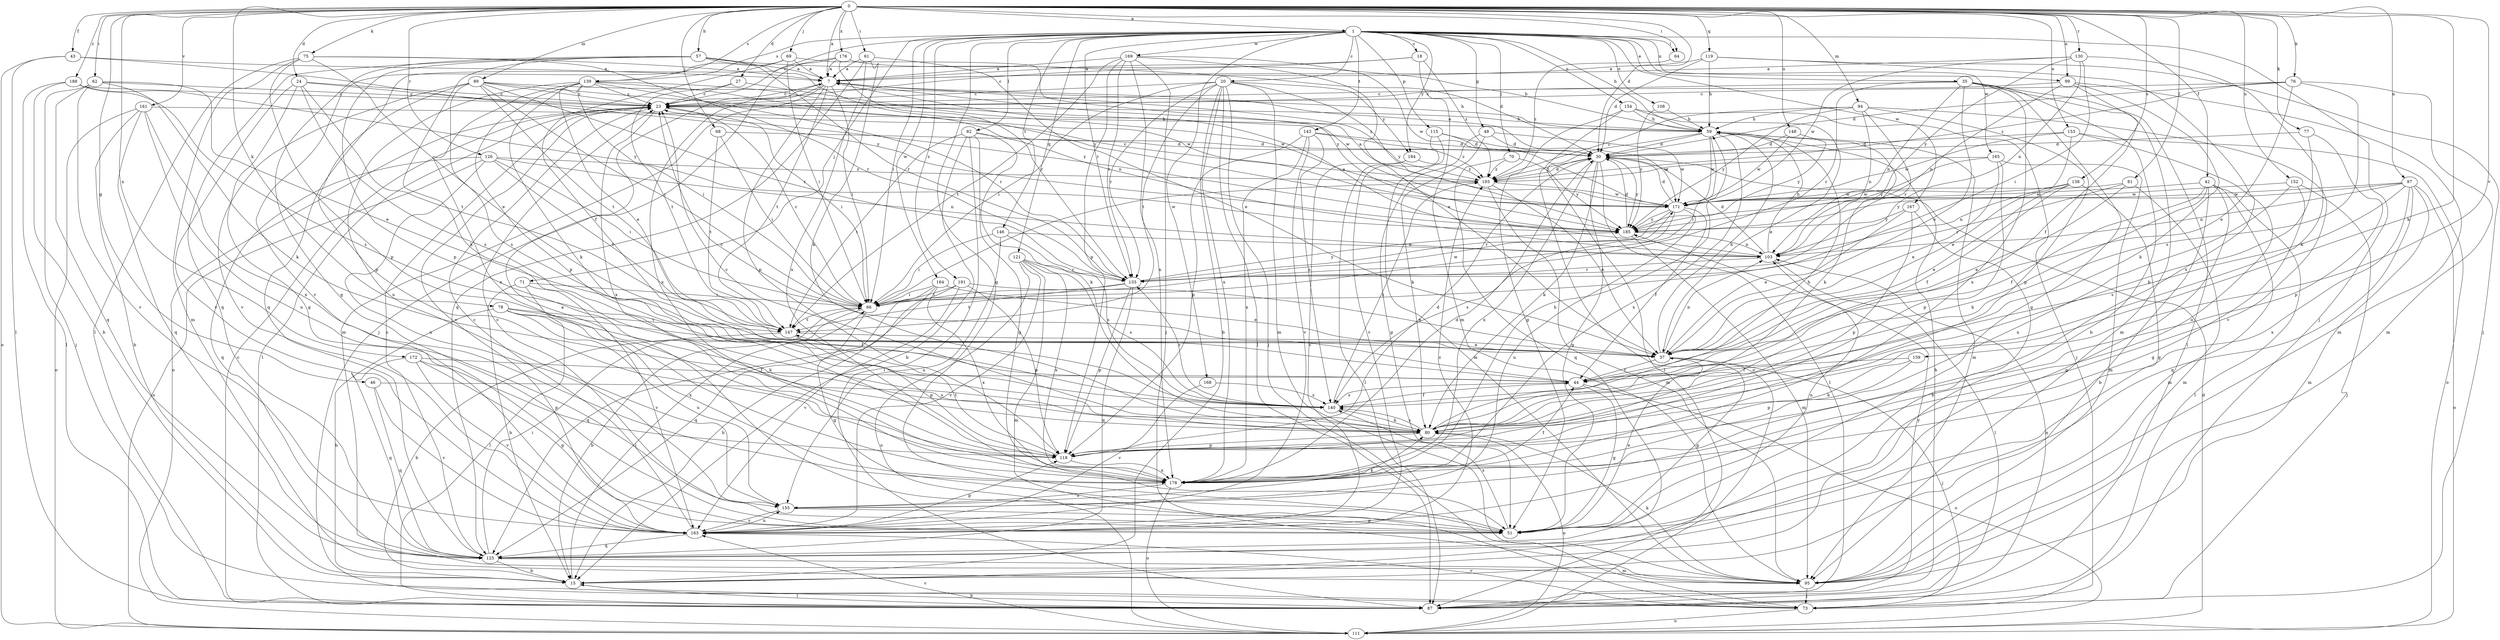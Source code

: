 strict digraph  {
0;
1;
7;
15;
18;
20;
23;
24;
27;
30;
35;
37;
42;
43;
44;
46;
48;
51;
57;
59;
61;
62;
64;
66;
68;
69;
70;
71;
73;
75;
76;
77;
78;
80;
81;
82;
87;
89;
94;
95;
97;
99;
103;
108;
111;
115;
118;
119;
121;
125;
126;
130;
133;
138;
139;
140;
143;
146;
147;
148;
152;
153;
154;
155;
159;
161;
163;
164;
165;
167;
168;
169;
171;
172;
176;
178;
184;
185;
188;
191;
193;
0 -> 1  [label=a];
0 -> 7  [label=a];
0 -> 24  [label=d];
0 -> 27  [label=d];
0 -> 30  [label=d];
0 -> 42  [label=f];
0 -> 43  [label=f];
0 -> 46  [label=g];
0 -> 57  [label=h];
0 -> 61  [label=i];
0 -> 62  [label=i];
0 -> 64  [label=i];
0 -> 68  [label=j];
0 -> 69  [label=j];
0 -> 75  [label=k];
0 -> 76  [label=k];
0 -> 77  [label=k];
0 -> 78  [label=k];
0 -> 80  [label=k];
0 -> 81  [label=l];
0 -> 89  [label=m];
0 -> 94  [label=m];
0 -> 97  [label=n];
0 -> 99  [label=n];
0 -> 119  [label=q];
0 -> 126  [label=r];
0 -> 130  [label=r];
0 -> 138  [label=s];
0 -> 139  [label=s];
0 -> 148  [label=u];
0 -> 152  [label=u];
0 -> 153  [label=u];
0 -> 159  [label=v];
0 -> 161  [label=v];
0 -> 172  [label=x];
0 -> 176  [label=x];
0 -> 188  [label=z];
1 -> 18  [label=c];
1 -> 20  [label=c];
1 -> 23  [label=c];
1 -> 35  [label=e];
1 -> 48  [label=g];
1 -> 51  [label=g];
1 -> 59  [label=h];
1 -> 64  [label=i];
1 -> 66  [label=i];
1 -> 70  [label=j];
1 -> 71  [label=j];
1 -> 73  [label=j];
1 -> 82  [label=l];
1 -> 99  [label=n];
1 -> 108  [label=o];
1 -> 115  [label=p];
1 -> 121  [label=q];
1 -> 133  [label=r];
1 -> 139  [label=s];
1 -> 143  [label=t];
1 -> 146  [label=t];
1 -> 154  [label=u];
1 -> 164  [label=w];
1 -> 165  [label=w];
1 -> 167  [label=w];
1 -> 168  [label=w];
1 -> 169  [label=w];
1 -> 184  [label=y];
1 -> 191  [label=z];
7 -> 23  [label=c];
7 -> 66  [label=i];
7 -> 95  [label=m];
7 -> 118  [label=p];
7 -> 147  [label=t];
7 -> 178  [label=x];
7 -> 193  [label=z];
15 -> 66  [label=i];
15 -> 87  [label=l];
18 -> 7  [label=a];
18 -> 23  [label=c];
18 -> 95  [label=m];
18 -> 193  [label=z];
20 -> 15  [label=b];
20 -> 23  [label=c];
20 -> 66  [label=i];
20 -> 73  [label=j];
20 -> 87  [label=l];
20 -> 95  [label=m];
20 -> 133  [label=r];
20 -> 147  [label=t];
20 -> 178  [label=x];
20 -> 184  [label=y];
20 -> 185  [label=y];
23 -> 59  [label=h];
23 -> 66  [label=i];
23 -> 87  [label=l];
23 -> 111  [label=o];
23 -> 163  [label=v];
23 -> 178  [label=x];
24 -> 23  [label=c];
24 -> 51  [label=g];
24 -> 140  [label=s];
24 -> 147  [label=t];
24 -> 163  [label=v];
24 -> 185  [label=y];
27 -> 23  [label=c];
27 -> 66  [label=i];
27 -> 171  [label=w];
30 -> 7  [label=a];
30 -> 51  [label=g];
30 -> 80  [label=k];
30 -> 87  [label=l];
30 -> 178  [label=x];
30 -> 185  [label=y];
30 -> 193  [label=z];
35 -> 15  [label=b];
35 -> 23  [label=c];
35 -> 37  [label=e];
35 -> 51  [label=g];
35 -> 87  [label=l];
35 -> 95  [label=m];
35 -> 103  [label=n];
35 -> 133  [label=r];
35 -> 178  [label=x];
37 -> 44  [label=f];
37 -> 51  [label=g];
37 -> 59  [label=h];
37 -> 73  [label=j];
37 -> 103  [label=n];
42 -> 15  [label=b];
42 -> 44  [label=f];
42 -> 80  [label=k];
42 -> 87  [label=l];
42 -> 95  [label=m];
42 -> 125  [label=q];
42 -> 171  [label=w];
43 -> 7  [label=a];
43 -> 87  [label=l];
43 -> 111  [label=o];
43 -> 185  [label=y];
44 -> 23  [label=c];
44 -> 51  [label=g];
44 -> 111  [label=o];
44 -> 140  [label=s];
46 -> 125  [label=q];
46 -> 140  [label=s];
46 -> 163  [label=v];
48 -> 30  [label=d];
48 -> 51  [label=g];
48 -> 80  [label=k];
48 -> 171  [label=w];
51 -> 7  [label=a];
51 -> 23  [label=c];
51 -> 37  [label=e];
51 -> 103  [label=n];
51 -> 140  [label=s];
57 -> 7  [label=a];
57 -> 51  [label=g];
57 -> 59  [label=h];
57 -> 80  [label=k];
57 -> 118  [label=p];
57 -> 125  [label=q];
57 -> 133  [label=r];
57 -> 185  [label=y];
59 -> 30  [label=d];
59 -> 66  [label=i];
59 -> 80  [label=k];
59 -> 87  [label=l];
59 -> 95  [label=m];
59 -> 171  [label=w];
59 -> 178  [label=x];
61 -> 7  [label=a];
61 -> 37  [label=e];
61 -> 80  [label=k];
61 -> 125  [label=q];
61 -> 178  [label=x];
62 -> 23  [label=c];
62 -> 37  [label=e];
62 -> 73  [label=j];
62 -> 80  [label=k];
62 -> 125  [label=q];
62 -> 163  [label=v];
64 -> 193  [label=z];
66 -> 15  [label=b];
66 -> 23  [label=c];
66 -> 51  [label=g];
66 -> 147  [label=t];
66 -> 171  [label=w];
68 -> 30  [label=d];
68 -> 66  [label=i];
68 -> 147  [label=t];
69 -> 7  [label=a];
69 -> 44  [label=f];
69 -> 66  [label=i];
69 -> 163  [label=v];
69 -> 185  [label=y];
70 -> 125  [label=q];
70 -> 185  [label=y];
70 -> 193  [label=z];
71 -> 15  [label=b];
71 -> 66  [label=i];
71 -> 87  [label=l];
71 -> 163  [label=v];
73 -> 111  [label=o];
73 -> 163  [label=v];
75 -> 7  [label=a];
75 -> 37  [label=e];
75 -> 87  [label=l];
75 -> 95  [label=m];
75 -> 118  [label=p];
75 -> 133  [label=r];
76 -> 23  [label=c];
76 -> 30  [label=d];
76 -> 37  [label=e];
76 -> 95  [label=m];
76 -> 140  [label=s];
76 -> 193  [label=z];
77 -> 30  [label=d];
77 -> 80  [label=k];
77 -> 118  [label=p];
78 -> 15  [label=b];
78 -> 44  [label=f];
78 -> 80  [label=k];
78 -> 147  [label=t];
78 -> 155  [label=u];
78 -> 178  [label=x];
80 -> 23  [label=c];
80 -> 59  [label=h];
80 -> 111  [label=o];
80 -> 118  [label=p];
80 -> 140  [label=s];
81 -> 37  [label=e];
81 -> 95  [label=m];
81 -> 133  [label=r];
81 -> 171  [label=w];
82 -> 15  [label=b];
82 -> 30  [label=d];
82 -> 51  [label=g];
82 -> 80  [label=k];
82 -> 87  [label=l];
82 -> 147  [label=t];
87 -> 15  [label=b];
87 -> 23  [label=c];
87 -> 59  [label=h];
87 -> 103  [label=n];
87 -> 185  [label=y];
89 -> 23  [label=c];
89 -> 59  [label=h];
89 -> 66  [label=i];
89 -> 118  [label=p];
89 -> 133  [label=r];
89 -> 140  [label=s];
89 -> 147  [label=t];
89 -> 163  [label=v];
89 -> 171  [label=w];
94 -> 59  [label=h];
94 -> 103  [label=n];
94 -> 118  [label=p];
94 -> 133  [label=r];
94 -> 163  [label=v];
94 -> 185  [label=y];
94 -> 193  [label=z];
95 -> 73  [label=j];
95 -> 80  [label=k];
97 -> 95  [label=m];
97 -> 103  [label=n];
97 -> 111  [label=o];
97 -> 125  [label=q];
97 -> 140  [label=s];
97 -> 171  [label=w];
97 -> 178  [label=x];
97 -> 185  [label=y];
99 -> 23  [label=c];
99 -> 44  [label=f];
99 -> 80  [label=k];
99 -> 95  [label=m];
99 -> 103  [label=n];
103 -> 7  [label=a];
103 -> 30  [label=d];
103 -> 59  [label=h];
103 -> 87  [label=l];
103 -> 133  [label=r];
108 -> 59  [label=h];
108 -> 185  [label=y];
111 -> 30  [label=d];
111 -> 163  [label=v];
115 -> 30  [label=d];
115 -> 95  [label=m];
115 -> 163  [label=v];
115 -> 171  [label=w];
118 -> 30  [label=d];
118 -> 147  [label=t];
118 -> 178  [label=x];
119 -> 7  [label=a];
119 -> 30  [label=d];
119 -> 59  [label=h];
119 -> 73  [label=j];
119 -> 178  [label=x];
121 -> 95  [label=m];
121 -> 111  [label=o];
121 -> 133  [label=r];
121 -> 140  [label=s];
121 -> 163  [label=v];
121 -> 178  [label=x];
125 -> 15  [label=b];
125 -> 23  [label=c];
125 -> 66  [label=i];
125 -> 95  [label=m];
126 -> 66  [label=i];
126 -> 103  [label=n];
126 -> 111  [label=o];
126 -> 125  [label=q];
126 -> 147  [label=t];
126 -> 155  [label=u];
126 -> 193  [label=z];
130 -> 7  [label=a];
130 -> 66  [label=i];
130 -> 80  [label=k];
130 -> 103  [label=n];
130 -> 171  [label=w];
130 -> 185  [label=y];
133 -> 66  [label=i];
133 -> 118  [label=p];
133 -> 125  [label=q];
133 -> 147  [label=t];
133 -> 185  [label=y];
138 -> 37  [label=e];
138 -> 44  [label=f];
138 -> 51  [label=g];
138 -> 103  [label=n];
138 -> 171  [label=w];
139 -> 23  [label=c];
139 -> 37  [label=e];
139 -> 80  [label=k];
139 -> 103  [label=n];
139 -> 118  [label=p];
139 -> 133  [label=r];
139 -> 147  [label=t];
139 -> 155  [label=u];
139 -> 171  [label=w];
139 -> 178  [label=x];
140 -> 44  [label=f];
140 -> 80  [label=k];
140 -> 133  [label=r];
140 -> 193  [label=z];
143 -> 30  [label=d];
143 -> 118  [label=p];
143 -> 140  [label=s];
143 -> 163  [label=v];
143 -> 178  [label=x];
143 -> 193  [label=z];
146 -> 66  [label=i];
146 -> 103  [label=n];
146 -> 140  [label=s];
146 -> 155  [label=u];
147 -> 15  [label=b];
147 -> 37  [label=e];
147 -> 118  [label=p];
148 -> 30  [label=d];
148 -> 171  [label=w];
148 -> 185  [label=y];
152 -> 51  [label=g];
152 -> 73  [label=j];
152 -> 171  [label=w];
152 -> 178  [label=x];
153 -> 30  [label=d];
153 -> 37  [label=e];
153 -> 111  [label=o];
153 -> 155  [label=u];
153 -> 171  [label=w];
154 -> 37  [label=e];
154 -> 51  [label=g];
154 -> 59  [label=h];
154 -> 73  [label=j];
154 -> 111  [label=o];
155 -> 51  [label=g];
155 -> 80  [label=k];
155 -> 163  [label=v];
159 -> 44  [label=f];
159 -> 80  [label=k];
159 -> 118  [label=p];
161 -> 15  [label=b];
161 -> 59  [label=h];
161 -> 111  [label=o];
161 -> 125  [label=q];
161 -> 155  [label=u];
161 -> 178  [label=x];
163 -> 23  [label=c];
163 -> 118  [label=p];
163 -> 125  [label=q];
163 -> 155  [label=u];
163 -> 193  [label=z];
164 -> 15  [label=b];
164 -> 37  [label=e];
164 -> 66  [label=i];
164 -> 125  [label=q];
164 -> 178  [label=x];
165 -> 37  [label=e];
165 -> 95  [label=m];
165 -> 118  [label=p];
165 -> 185  [label=y];
165 -> 193  [label=z];
167 -> 15  [label=b];
167 -> 37  [label=e];
167 -> 118  [label=p];
167 -> 185  [label=y];
168 -> 140  [label=s];
168 -> 163  [label=v];
169 -> 7  [label=a];
169 -> 37  [label=e];
169 -> 73  [label=j];
169 -> 118  [label=p];
169 -> 133  [label=r];
169 -> 147  [label=t];
169 -> 171  [label=w];
169 -> 178  [label=x];
171 -> 7  [label=a];
171 -> 30  [label=d];
171 -> 44  [label=f];
171 -> 133  [label=r];
171 -> 140  [label=s];
171 -> 155  [label=u];
171 -> 185  [label=y];
172 -> 44  [label=f];
172 -> 51  [label=g];
172 -> 118  [label=p];
172 -> 125  [label=q];
172 -> 163  [label=v];
176 -> 7  [label=a];
176 -> 30  [label=d];
176 -> 73  [label=j];
176 -> 125  [label=q];
176 -> 133  [label=r];
178 -> 30  [label=d];
178 -> 44  [label=f];
178 -> 59  [label=h];
178 -> 111  [label=o];
178 -> 155  [label=u];
184 -> 87  [label=l];
184 -> 163  [label=v];
184 -> 193  [label=z];
185 -> 30  [label=d];
185 -> 95  [label=m];
185 -> 103  [label=n];
188 -> 15  [label=b];
188 -> 23  [label=c];
188 -> 87  [label=l];
188 -> 140  [label=s];
188 -> 185  [label=y];
191 -> 37  [label=e];
191 -> 66  [label=i];
191 -> 118  [label=p];
191 -> 125  [label=q];
191 -> 163  [label=v];
193 -> 23  [label=c];
193 -> 30  [label=d];
193 -> 37  [label=e];
193 -> 66  [label=i];
193 -> 95  [label=m];
193 -> 171  [label=w];
}
